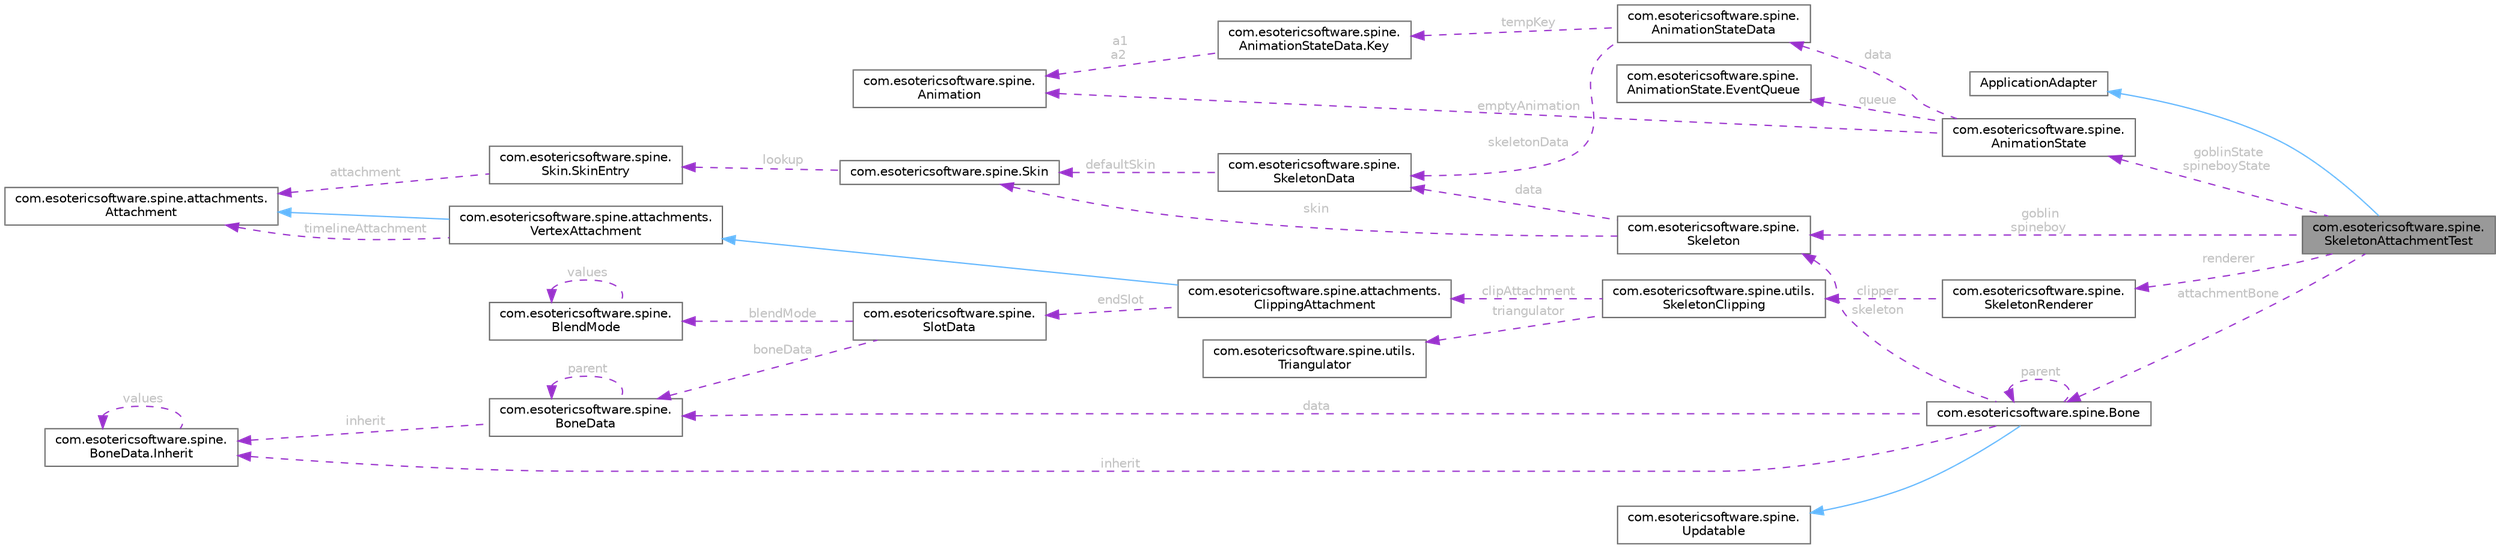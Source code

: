 digraph "com.esotericsoftware.spine.SkeletonAttachmentTest"
{
 // LATEX_PDF_SIZE
  bgcolor="transparent";
  edge [fontname=Helvetica,fontsize=10,labelfontname=Helvetica,labelfontsize=10];
  node [fontname=Helvetica,fontsize=10,shape=box,height=0.2,width=0.4];
  rankdir="LR";
  Node1 [id="Node000001",label="com.esotericsoftware.spine.\lSkeletonAttachmentTest",height=0.2,width=0.4,color="gray40", fillcolor="grey60", style="filled", fontcolor="black",tooltip=" "];
  Node2 -> Node1 [id="edge35_Node000001_Node000002",dir="back",color="steelblue1",style="solid",tooltip=" "];
  Node2 [id="Node000002",label="ApplicationAdapter",height=0.2,width=0.4,color="gray40", fillcolor="white", style="filled",tooltip=" "];
  Node3 -> Node1 [id="edge36_Node000001_Node000003",dir="back",color="darkorchid3",style="dashed",tooltip=" ",label=" renderer",fontcolor="grey" ];
  Node3 [id="Node000003",label="com.esotericsoftware.spine.\lSkeletonRenderer",height=0.2,width=0.4,color="gray40", fillcolor="white", style="filled",URL="$classcom_1_1esotericsoftware_1_1spine_1_1_skeleton_renderer.html",tooltip=" "];
  Node4 -> Node3 [id="edge37_Node000003_Node000004",dir="back",color="darkorchid3",style="dashed",tooltip=" ",label=" clipper",fontcolor="grey" ];
  Node4 [id="Node000004",label="com.esotericsoftware.spine.utils.\lSkeletonClipping",height=0.2,width=0.4,color="gray40", fillcolor="white", style="filled",URL="$classcom_1_1esotericsoftware_1_1spine_1_1utils_1_1_skeleton_clipping.html",tooltip=" "];
  Node5 -> Node4 [id="edge38_Node000004_Node000005",dir="back",color="darkorchid3",style="dashed",tooltip=" ",label=" triangulator",fontcolor="grey" ];
  Node5 [id="Node000005",label="com.esotericsoftware.spine.utils.\lTriangulator",height=0.2,width=0.4,color="gray40", fillcolor="white", style="filled",URL="$classcom_1_1esotericsoftware_1_1spine_1_1utils_1_1_triangulator.html",tooltip=" "];
  Node6 -> Node4 [id="edge39_Node000004_Node000006",dir="back",color="darkorchid3",style="dashed",tooltip=" ",label=" clipAttachment",fontcolor="grey" ];
  Node6 [id="Node000006",label="com.esotericsoftware.spine.attachments.\lClippingAttachment",height=0.2,width=0.4,color="gray40", fillcolor="white", style="filled",URL="$classcom_1_1esotericsoftware_1_1spine_1_1attachments_1_1_clipping_attachment.html",tooltip=" "];
  Node7 -> Node6 [id="edge40_Node000006_Node000007",dir="back",color="steelblue1",style="solid",tooltip=" "];
  Node7 [id="Node000007",label="com.esotericsoftware.spine.attachments.\lVertexAttachment",height=0.2,width=0.4,color="gray40", fillcolor="white", style="filled",URL="$classcom_1_1esotericsoftware_1_1spine_1_1attachments_1_1_vertex_attachment.html",tooltip=" "];
  Node8 -> Node7 [id="edge41_Node000007_Node000008",dir="back",color="steelblue1",style="solid",tooltip=" "];
  Node8 [id="Node000008",label="com.esotericsoftware.spine.attachments.\lAttachment",height=0.2,width=0.4,color="gray40", fillcolor="white", style="filled",URL="$classcom_1_1esotericsoftware_1_1spine_1_1attachments_1_1_attachment.html",tooltip=" "];
  Node8 -> Node7 [id="edge42_Node000007_Node000008",dir="back",color="darkorchid3",style="dashed",tooltip=" ",label=" timelineAttachment",fontcolor="grey" ];
  Node9 -> Node6 [id="edge43_Node000006_Node000009",dir="back",color="darkorchid3",style="dashed",tooltip=" ",label=" endSlot",fontcolor="grey" ];
  Node9 [id="Node000009",label="com.esotericsoftware.spine.\lSlotData",height=0.2,width=0.4,color="gray40", fillcolor="white", style="filled",URL="$classcom_1_1esotericsoftware_1_1spine_1_1_slot_data.html",tooltip=" "];
  Node10 -> Node9 [id="edge44_Node000009_Node000010",dir="back",color="darkorchid3",style="dashed",tooltip=" ",label=" boneData",fontcolor="grey" ];
  Node10 [id="Node000010",label="com.esotericsoftware.spine.\lBoneData",height=0.2,width=0.4,color="gray40", fillcolor="white", style="filled",URL="$classcom_1_1esotericsoftware_1_1spine_1_1_bone_data.html",tooltip=" "];
  Node10 -> Node10 [id="edge45_Node000010_Node000010",dir="back",color="darkorchid3",style="dashed",tooltip=" ",label=" parent",fontcolor="grey" ];
  Node11 -> Node10 [id="edge46_Node000010_Node000011",dir="back",color="darkorchid3",style="dashed",tooltip=" ",label=" inherit",fontcolor="grey" ];
  Node11 [id="Node000011",label="com.esotericsoftware.spine.\lBoneData.Inherit",height=0.2,width=0.4,color="gray40", fillcolor="white", style="filled",URL="$enumcom_1_1esotericsoftware_1_1spine_1_1_bone_data_1_1_inherit.html",tooltip=" "];
  Node11 -> Node11 [id="edge47_Node000011_Node000011",dir="back",color="darkorchid3",style="dashed",tooltip=" ",label=" values",fontcolor="grey" ];
  Node12 -> Node9 [id="edge48_Node000009_Node000012",dir="back",color="darkorchid3",style="dashed",tooltip=" ",label=" blendMode",fontcolor="grey" ];
  Node12 [id="Node000012",label="com.esotericsoftware.spine.\lBlendMode",height=0.2,width=0.4,color="gray40", fillcolor="white", style="filled",URL="$enumcom_1_1esotericsoftware_1_1spine_1_1_blend_mode.html",tooltip=" "];
  Node12 -> Node12 [id="edge49_Node000012_Node000012",dir="back",color="darkorchid3",style="dashed",tooltip=" ",label=" values",fontcolor="grey" ];
  Node13 -> Node1 [id="edge50_Node000001_Node000013",dir="back",color="darkorchid3",style="dashed",tooltip=" ",label=" goblin\nspineboy",fontcolor="grey" ];
  Node13 [id="Node000013",label="com.esotericsoftware.spine.\lSkeleton",height=0.2,width=0.4,color="gray40", fillcolor="white", style="filled",URL="$classcom_1_1esotericsoftware_1_1spine_1_1_skeleton.html",tooltip=" "];
  Node14 -> Node13 [id="edge51_Node000013_Node000014",dir="back",color="darkorchid3",style="dashed",tooltip=" ",label=" data",fontcolor="grey" ];
  Node14 [id="Node000014",label="com.esotericsoftware.spine.\lSkeletonData",height=0.2,width=0.4,color="gray40", fillcolor="white", style="filled",URL="$classcom_1_1esotericsoftware_1_1spine_1_1_skeleton_data.html",tooltip=" "];
  Node15 -> Node14 [id="edge52_Node000014_Node000015",dir="back",color="darkorchid3",style="dashed",tooltip=" ",label=" defaultSkin",fontcolor="grey" ];
  Node15 [id="Node000015",label="com.esotericsoftware.spine.Skin",height=0.2,width=0.4,color="gray40", fillcolor="white", style="filled",URL="$classcom_1_1esotericsoftware_1_1spine_1_1_skin.html",tooltip=" "];
  Node16 -> Node15 [id="edge53_Node000015_Node000016",dir="back",color="darkorchid3",style="dashed",tooltip=" ",label=" lookup",fontcolor="grey" ];
  Node16 [id="Node000016",label="com.esotericsoftware.spine.\lSkin.SkinEntry",height=0.2,width=0.4,color="gray40", fillcolor="white", style="filled",URL="$classcom_1_1esotericsoftware_1_1spine_1_1_skin_1_1_skin_entry.html",tooltip=" "];
  Node8 -> Node16 [id="edge54_Node000016_Node000008",dir="back",color="darkorchid3",style="dashed",tooltip=" ",label=" attachment",fontcolor="grey" ];
  Node15 -> Node13 [id="edge55_Node000013_Node000015",dir="back",color="darkorchid3",style="dashed",tooltip=" ",label=" skin",fontcolor="grey" ];
  Node17 -> Node1 [id="edge56_Node000001_Node000017",dir="back",color="darkorchid3",style="dashed",tooltip=" ",label=" goblinState\nspineboyState",fontcolor="grey" ];
  Node17 [id="Node000017",label="com.esotericsoftware.spine.\lAnimationState",height=0.2,width=0.4,color="gray40", fillcolor="white", style="filled",URL="$classcom_1_1esotericsoftware_1_1spine_1_1_animation_state.html",tooltip=" "];
  Node18 -> Node17 [id="edge57_Node000017_Node000018",dir="back",color="darkorchid3",style="dashed",tooltip=" ",label=" emptyAnimation",fontcolor="grey" ];
  Node18 [id="Node000018",label="com.esotericsoftware.spine.\lAnimation",height=0.2,width=0.4,color="gray40", fillcolor="white", style="filled",URL="$classcom_1_1esotericsoftware_1_1spine_1_1_animation.html",tooltip=" "];
  Node19 -> Node17 [id="edge58_Node000017_Node000019",dir="back",color="darkorchid3",style="dashed",tooltip=" ",label=" data",fontcolor="grey" ];
  Node19 [id="Node000019",label="com.esotericsoftware.spine.\lAnimationStateData",height=0.2,width=0.4,color="gray40", fillcolor="white", style="filled",URL="$classcom_1_1esotericsoftware_1_1spine_1_1_animation_state_data.html",tooltip=" "];
  Node14 -> Node19 [id="edge59_Node000019_Node000014",dir="back",color="darkorchid3",style="dashed",tooltip=" ",label=" skeletonData",fontcolor="grey" ];
  Node20 -> Node19 [id="edge60_Node000019_Node000020",dir="back",color="darkorchid3",style="dashed",tooltip=" ",label=" tempKey",fontcolor="grey" ];
  Node20 [id="Node000020",label="com.esotericsoftware.spine.\lAnimationStateData.Key",height=0.2,width=0.4,color="gray40", fillcolor="white", style="filled",URL="$classcom_1_1esotericsoftware_1_1spine_1_1_animation_state_data_1_1_key.html",tooltip=" "];
  Node18 -> Node20 [id="edge61_Node000020_Node000018",dir="back",color="darkorchid3",style="dashed",tooltip=" ",label=" a1\na2",fontcolor="grey" ];
  Node21 -> Node17 [id="edge62_Node000017_Node000021",dir="back",color="darkorchid3",style="dashed",tooltip=" ",label=" queue",fontcolor="grey" ];
  Node21 [id="Node000021",label="com.esotericsoftware.spine.\lAnimationState.EventQueue",height=0.2,width=0.4,color="gray40", fillcolor="white", style="filled",URL="$classcom_1_1esotericsoftware_1_1spine_1_1_animation_state_1_1_event_queue.html",tooltip=" "];
  Node22 -> Node1 [id="edge63_Node000001_Node000022",dir="back",color="darkorchid3",style="dashed",tooltip=" ",label=" attachmentBone",fontcolor="grey" ];
  Node22 [id="Node000022",label="com.esotericsoftware.spine.Bone",height=0.2,width=0.4,color="gray40", fillcolor="white", style="filled",URL="$classcom_1_1esotericsoftware_1_1spine_1_1_bone.html",tooltip=" "];
  Node23 -> Node22 [id="edge64_Node000022_Node000023",dir="back",color="steelblue1",style="solid",tooltip=" "];
  Node23 [id="Node000023",label="com.esotericsoftware.spine.\lUpdatable",height=0.2,width=0.4,color="gray40", fillcolor="white", style="filled",URL="$interfacecom_1_1esotericsoftware_1_1spine_1_1_updatable.html",tooltip=" "];
  Node10 -> Node22 [id="edge65_Node000022_Node000010",dir="back",color="darkorchid3",style="dashed",tooltip=" ",label=" data",fontcolor="grey" ];
  Node13 -> Node22 [id="edge66_Node000022_Node000013",dir="back",color="darkorchid3",style="dashed",tooltip=" ",label=" skeleton",fontcolor="grey" ];
  Node22 -> Node22 [id="edge67_Node000022_Node000022",dir="back",color="darkorchid3",style="dashed",tooltip=" ",label=" parent",fontcolor="grey" ];
  Node11 -> Node22 [id="edge68_Node000022_Node000011",dir="back",color="darkorchid3",style="dashed",tooltip=" ",label=" inherit",fontcolor="grey" ];
}
